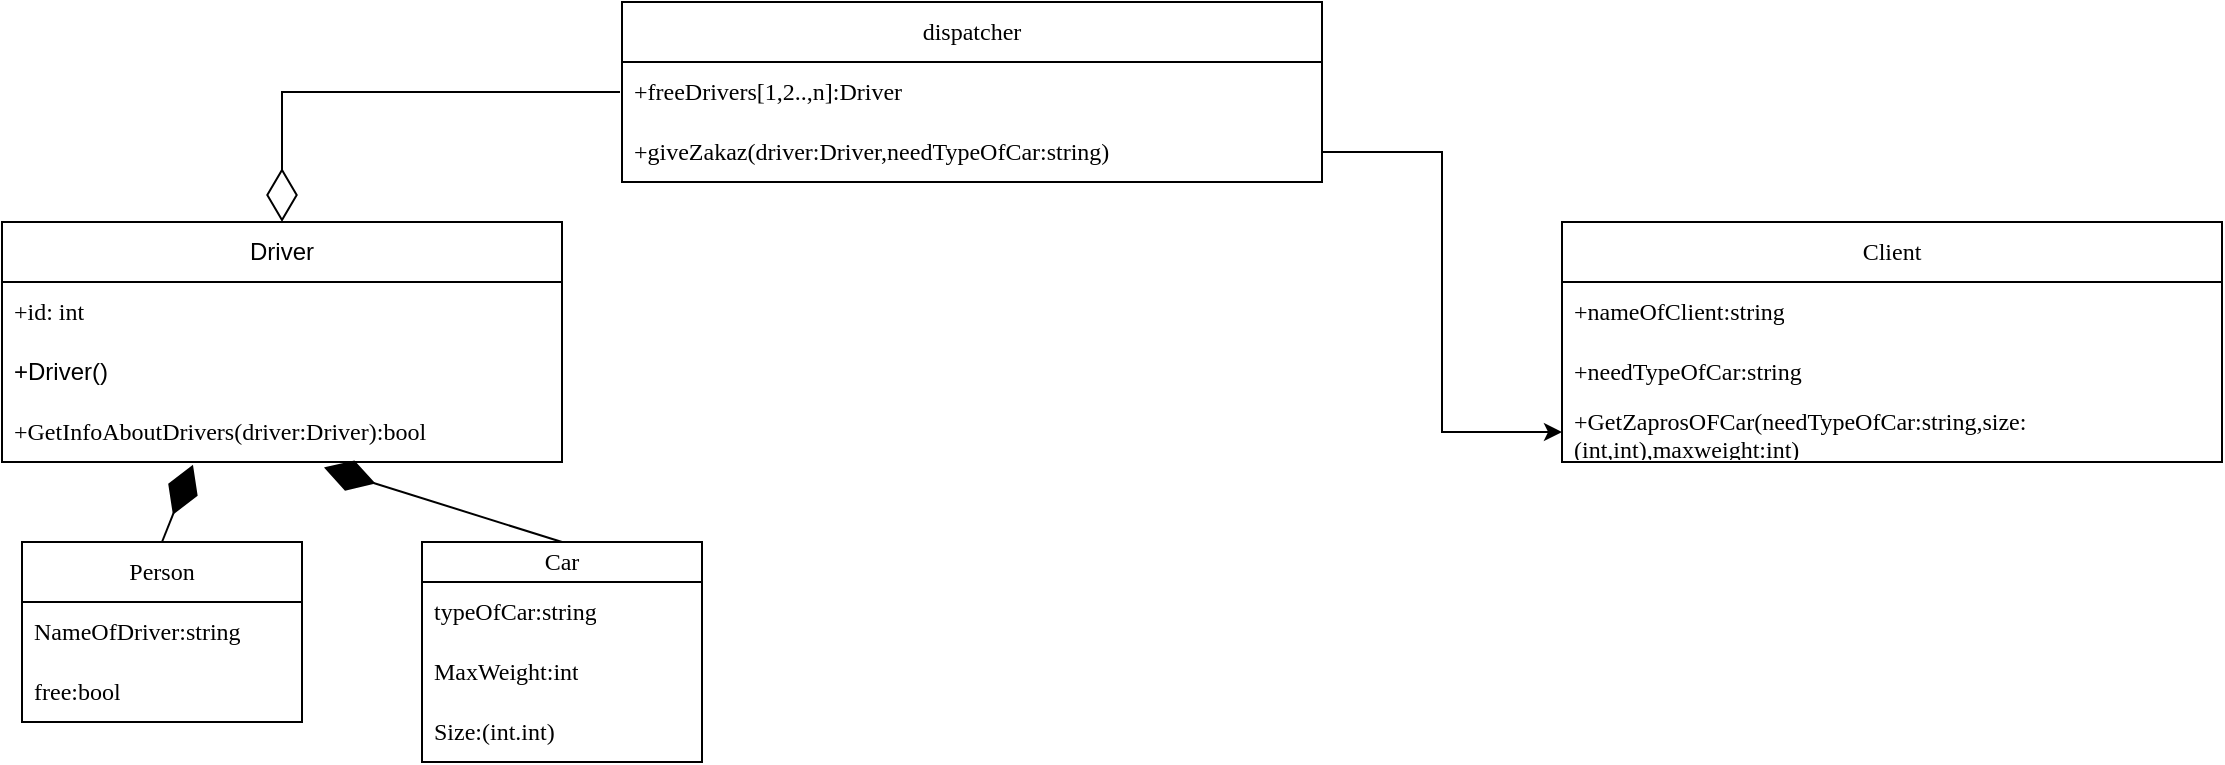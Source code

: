 <mxfile version="20.6.0" type="device"><diagram id="J7OBN53Pow6adnpk6N4E" name="Страница 1"><mxGraphModel dx="3519" dy="579" grid="1" gridSize="10" guides="1" tooltips="1" connect="1" arrows="1" fold="1" page="1" pageScale="1" pageWidth="827" pageHeight="1169" math="0" shadow="0"><root><mxCell id="0"/><mxCell id="1" parent="0"/><mxCell id="PcUfDjGGLOFtzjfT2K-p-1" value="Driver" style="swimlane;fontStyle=0;childLayout=stackLayout;horizontal=1;startSize=30;horizontalStack=0;resizeParent=1;resizeParentMax=0;resizeLast=0;collapsible=1;marginBottom=0;whiteSpace=wrap;html=1;" parent="1" vertex="1"><mxGeometry x="-1740" y="160" width="280" height="120" as="geometry"/></mxCell><mxCell id="PcUfDjGGLOFtzjfT2K-p-2" value="&lt;font face=&quot;Verdana&quot;&gt;+id: int&lt;br&gt;&lt;/font&gt;" style="text;strokeColor=none;fillColor=none;align=left;verticalAlign=middle;spacingLeft=4;spacingRight=4;overflow=hidden;points=[[0,0.5],[1,0.5]];portConstraint=eastwest;rotatable=0;whiteSpace=wrap;html=1;" parent="PcUfDjGGLOFtzjfT2K-p-1" vertex="1"><mxGeometry y="30" width="280" height="30" as="geometry"/></mxCell><mxCell id="PcUfDjGGLOFtzjfT2K-p-4" value="+Driver()" style="text;strokeColor=none;fillColor=none;align=left;verticalAlign=middle;spacingLeft=4;spacingRight=4;overflow=hidden;points=[[0,0.5],[1,0.5]];portConstraint=eastwest;rotatable=0;whiteSpace=wrap;html=1;" parent="PcUfDjGGLOFtzjfT2K-p-1" vertex="1"><mxGeometry y="60" width="280" height="30" as="geometry"/></mxCell><mxCell id="PcUfDjGGLOFtzjfT2K-p-28" value="+GetInfoAboutDrivers(driver:Driver):bool&lt;br&gt;" style="text;strokeColor=none;fillColor=none;align=left;verticalAlign=middle;spacingLeft=4;spacingRight=4;overflow=hidden;points=[[0,0.5],[1,0.5]];portConstraint=eastwest;rotatable=0;whiteSpace=wrap;html=1;fontFamily=Verdana;" parent="PcUfDjGGLOFtzjfT2K-p-1" vertex="1"><mxGeometry y="90" width="280" height="30" as="geometry"/></mxCell><mxCell id="PcUfDjGGLOFtzjfT2K-p-9" value="dispatcher" style="swimlane;fontStyle=0;childLayout=stackLayout;horizontal=1;startSize=30;horizontalStack=0;resizeParent=1;resizeParentMax=0;resizeLast=0;collapsible=1;marginBottom=0;whiteSpace=wrap;html=1;fontFamily=Verdana;swimlaneLine=1;" parent="1" vertex="1"><mxGeometry x="-1430" y="50" width="350" height="90" as="geometry"/></mxCell><mxCell id="PcUfDjGGLOFtzjfT2K-p-11" value="+freeDrivers[1,2..,n]:Driver" style="text;strokeColor=none;fillColor=none;align=left;verticalAlign=middle;spacingLeft=4;spacingRight=4;overflow=hidden;points=[[0,0.5],[1,0.5]];portConstraint=eastwest;rotatable=0;whiteSpace=wrap;html=1;fontFamily=Verdana;perimeterSpacing=1;" parent="PcUfDjGGLOFtzjfT2K-p-9" vertex="1"><mxGeometry y="30" width="350" height="30" as="geometry"/></mxCell><mxCell id="PcUfDjGGLOFtzjfT2K-p-12" value="+giveZakaz(driver:Driver,needTypeOfCar:string)" style="text;strokeColor=none;fillColor=none;align=left;verticalAlign=middle;spacingLeft=4;spacingRight=4;overflow=hidden;points=[[0,0.5],[1,0.5]];portConstraint=eastwest;rotatable=0;whiteSpace=wrap;html=1;fontFamily=Verdana;" parent="PcUfDjGGLOFtzjfT2K-p-9" vertex="1"><mxGeometry y="60" width="350" height="30" as="geometry"/></mxCell><mxCell id="PcUfDjGGLOFtzjfT2K-p-13" value="Client" style="swimlane;fontStyle=0;childLayout=stackLayout;horizontal=1;startSize=30;horizontalStack=0;resizeParent=1;resizeParentMax=0;resizeLast=0;collapsible=1;marginBottom=0;whiteSpace=wrap;html=1;fontFamily=Verdana;" parent="1" vertex="1"><mxGeometry x="-960" y="160" width="330" height="120" as="geometry"/></mxCell><mxCell id="PcUfDjGGLOFtzjfT2K-p-14" value="+nameOfClient:string" style="text;strokeColor=none;fillColor=none;align=left;verticalAlign=middle;spacingLeft=4;spacingRight=4;overflow=hidden;points=[[0,0.5],[1,0.5]];portConstraint=eastwest;rotatable=0;whiteSpace=wrap;html=1;fontFamily=Verdana;" parent="PcUfDjGGLOFtzjfT2K-p-13" vertex="1"><mxGeometry y="30" width="330" height="30" as="geometry"/></mxCell><mxCell id="PcUfDjGGLOFtzjfT2K-p-15" value="+needTypeOfCar:string" style="text;strokeColor=none;fillColor=none;align=left;verticalAlign=middle;spacingLeft=4;spacingRight=4;overflow=hidden;points=[[0,0.5],[1,0.5]];portConstraint=eastwest;rotatable=0;whiteSpace=wrap;html=1;fontFamily=Verdana;" parent="PcUfDjGGLOFtzjfT2K-p-13" vertex="1"><mxGeometry y="60" width="330" height="30" as="geometry"/></mxCell><mxCell id="PcUfDjGGLOFtzjfT2K-p-16" value="+GetZaprosOFCar(needTypeOfCar:string,size:(int,int),maxweight:int)" style="text;strokeColor=none;fillColor=none;align=left;verticalAlign=middle;spacingLeft=4;spacingRight=4;overflow=hidden;points=[[0,0.5],[1,0.5]];portConstraint=eastwest;rotatable=0;whiteSpace=wrap;html=1;fontFamily=Verdana;" parent="PcUfDjGGLOFtzjfT2K-p-13" vertex="1"><mxGeometry y="90" width="330" height="30" as="geometry"/></mxCell><mxCell id="PcUfDjGGLOFtzjfT2K-p-19" value="Person" style="swimlane;fontStyle=0;childLayout=stackLayout;horizontal=1;startSize=30;horizontalStack=0;resizeParent=1;resizeParentMax=0;resizeLast=0;collapsible=1;marginBottom=0;whiteSpace=wrap;html=1;fontFamily=Verdana;" parent="1" vertex="1"><mxGeometry x="-1730" y="320" width="140" height="90" as="geometry"/></mxCell><mxCell id="PcUfDjGGLOFtzjfT2K-p-20" value="NameOfDriver:string" style="text;strokeColor=none;fillColor=none;align=left;verticalAlign=middle;spacingLeft=4;spacingRight=4;overflow=hidden;points=[[0,0.5],[1,0.5]];portConstraint=eastwest;rotatable=0;whiteSpace=wrap;html=1;fontFamily=Verdana;" parent="PcUfDjGGLOFtzjfT2K-p-19" vertex="1"><mxGeometry y="30" width="140" height="30" as="geometry"/></mxCell><mxCell id="PcUfDjGGLOFtzjfT2K-p-21" value="free:bool" style="text;strokeColor=none;fillColor=none;align=left;verticalAlign=middle;spacingLeft=4;spacingRight=4;overflow=hidden;points=[[0,0.5],[1,0.5]];portConstraint=eastwest;rotatable=0;whiteSpace=wrap;html=1;fontFamily=Verdana;" parent="PcUfDjGGLOFtzjfT2K-p-19" vertex="1"><mxGeometry y="60" width="140" height="30" as="geometry"/></mxCell><mxCell id="PcUfDjGGLOFtzjfT2K-p-23" value="Car" style="swimlane;fontStyle=0;childLayout=stackLayout;horizontal=1;startSize=20;horizontalStack=0;resizeParent=1;resizeParentMax=0;resizeLast=0;collapsible=1;marginBottom=0;whiteSpace=wrap;html=1;fontFamily=Verdana;" parent="1" vertex="1"><mxGeometry x="-1530" y="320" width="140" height="110" as="geometry"/></mxCell><mxCell id="PcUfDjGGLOFtzjfT2K-p-24" value="typeOfCar:string" style="text;strokeColor=none;fillColor=none;align=left;verticalAlign=middle;spacingLeft=4;spacingRight=4;overflow=hidden;points=[[0,0.5],[1,0.5]];portConstraint=eastwest;rotatable=0;whiteSpace=wrap;html=1;fontFamily=Verdana;" parent="PcUfDjGGLOFtzjfT2K-p-23" vertex="1"><mxGeometry y="20" width="140" height="30" as="geometry"/></mxCell><mxCell id="PcUfDjGGLOFtzjfT2K-p-25" value="MaxWeight:int" style="text;strokeColor=none;fillColor=none;align=left;verticalAlign=middle;spacingLeft=4;spacingRight=4;overflow=hidden;points=[[0,0.5],[1,0.5]];portConstraint=eastwest;rotatable=0;whiteSpace=wrap;html=1;fontFamily=Verdana;" parent="PcUfDjGGLOFtzjfT2K-p-23" vertex="1"><mxGeometry y="50" width="140" height="30" as="geometry"/></mxCell><mxCell id="PcUfDjGGLOFtzjfT2K-p-26" value="Size:(int.int)" style="text;strokeColor=none;fillColor=none;align=left;verticalAlign=middle;spacingLeft=4;spacingRight=4;overflow=hidden;points=[[0,0.5],[1,0.5]];portConstraint=eastwest;rotatable=0;whiteSpace=wrap;html=1;fontFamily=Verdana;" parent="PcUfDjGGLOFtzjfT2K-p-23" vertex="1"><mxGeometry y="80" width="140" height="30" as="geometry"/></mxCell><mxCell id="oOUkJyQAzK0OSYpZ0ndq-3" value="" style="endArrow=diamondThin;endFill=0;endSize=24;html=1;rounded=0;exitX=0;exitY=0.5;exitDx=0;exitDy=0;entryX=0.5;entryY=0;entryDx=0;entryDy=0;" parent="1" source="PcUfDjGGLOFtzjfT2K-p-11" target="PcUfDjGGLOFtzjfT2K-p-1" edge="1"><mxGeometry width="160" relative="1" as="geometry"><mxPoint x="-1380" y="280" as="sourcePoint"/><mxPoint x="-1220" y="280" as="targetPoint"/><Array as="points"><mxPoint x="-1600" y="95"/></Array></mxGeometry></mxCell><mxCell id="oOUkJyQAzK0OSYpZ0ndq-6" value="" style="endArrow=diamondThin;endFill=1;endSize=24;html=1;rounded=0;entryX=0.575;entryY=1.091;entryDx=0;entryDy=0;entryPerimeter=0;exitX=0.5;exitY=0;exitDx=0;exitDy=0;" parent="1" source="PcUfDjGGLOFtzjfT2K-p-23" target="PcUfDjGGLOFtzjfT2K-p-28" edge="1"><mxGeometry width="160" relative="1" as="geometry"><mxPoint x="-1470" y="240" as="sourcePoint"/><mxPoint x="-1310" y="240" as="targetPoint"/></mxGeometry></mxCell><mxCell id="oOUkJyQAzK0OSYpZ0ndq-7" value="" style="endArrow=diamondThin;endFill=1;endSize=24;html=1;rounded=0;entryX=0.341;entryY=1.045;entryDx=0;entryDy=0;entryPerimeter=0;exitX=0.5;exitY=0;exitDx=0;exitDy=0;" parent="1" source="PcUfDjGGLOFtzjfT2K-p-19" target="PcUfDjGGLOFtzjfT2K-p-28" edge="1"><mxGeometry width="160" relative="1" as="geometry"><mxPoint x="-1470" y="240" as="sourcePoint"/><mxPoint x="-1310" y="240" as="targetPoint"/></mxGeometry></mxCell><mxCell id="_491KAdL-_hC1ilThS6I-2" style="edgeStyle=orthogonalEdgeStyle;rounded=0;orthogonalLoop=1;jettySize=auto;html=1;entryX=0;entryY=0.5;entryDx=0;entryDy=0;" parent="1" source="PcUfDjGGLOFtzjfT2K-p-12" target="PcUfDjGGLOFtzjfT2K-p-16" edge="1"><mxGeometry relative="1" as="geometry"/></mxCell></root></mxGraphModel></diagram></mxfile>